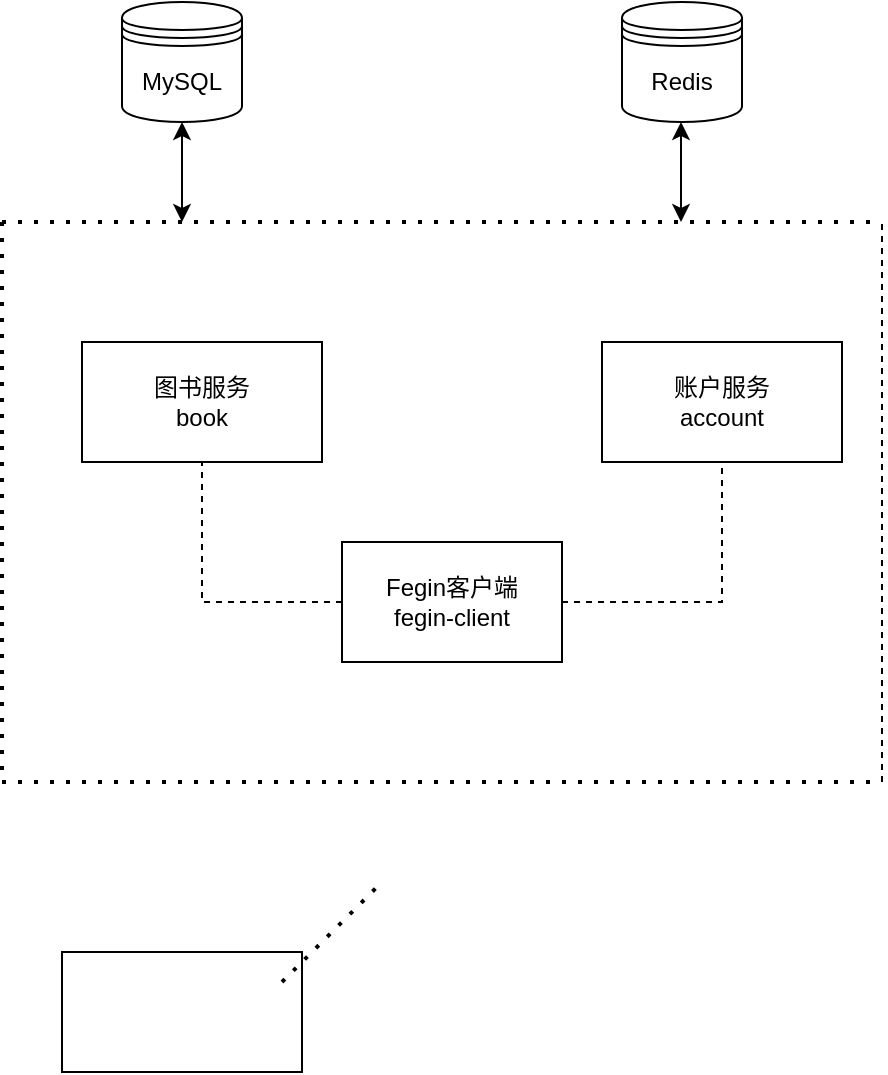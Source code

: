 <mxfile version="21.3.2" type="github">
  <diagram id="prtHgNgQTEPvFCAcTncT" name="Page-1">
    <mxGraphModel dx="611" dy="796" grid="1" gridSize="10" guides="1" tooltips="1" connect="1" arrows="1" fold="1" page="1" pageScale="1" pageWidth="827" pageHeight="1169" math="0" shadow="0">
      <root>
        <mxCell id="0" />
        <mxCell id="1" parent="0" />
        <mxCell id="W1CnCfXpH14r4FqVQnyT-1" value="图书服务&lt;br&gt;book" style="rounded=0;whiteSpace=wrap;html=1;" vertex="1" parent="1">
          <mxGeometry x="160" y="220" width="120" height="60" as="geometry" />
        </mxCell>
        <mxCell id="W1CnCfXpH14r4FqVQnyT-2" value="账户服务&lt;br&gt;account" style="rounded=0;whiteSpace=wrap;html=1;" vertex="1" parent="1">
          <mxGeometry x="420" y="220" width="120" height="60" as="geometry" />
        </mxCell>
        <mxCell id="W1CnCfXpH14r4FqVQnyT-3" value="Fegin客户端&lt;br&gt;fegin-client" style="rounded=0;whiteSpace=wrap;html=1;" vertex="1" parent="1">
          <mxGeometry x="290" y="320" width="110" height="60" as="geometry" />
        </mxCell>
        <mxCell id="W1CnCfXpH14r4FqVQnyT-5" value="" style="endArrow=none;dashed=1;html=1;rounded=0;entryX=0.5;entryY=1;entryDx=0;entryDy=0;" edge="1" parent="1" target="W1CnCfXpH14r4FqVQnyT-1">
          <mxGeometry width="50" height="50" relative="1" as="geometry">
            <mxPoint x="290" y="350" as="sourcePoint" />
            <mxPoint x="170" y="290" as="targetPoint" />
            <Array as="points">
              <mxPoint x="290" y="350" />
              <mxPoint x="220" y="350" />
            </Array>
          </mxGeometry>
        </mxCell>
        <mxCell id="W1CnCfXpH14r4FqVQnyT-6" value="" style="endArrow=none;dashed=1;html=1;rounded=0;entryX=0.5;entryY=1;entryDx=0;entryDy=0;exitX=1;exitY=0.5;exitDx=0;exitDy=0;" edge="1" parent="1" source="W1CnCfXpH14r4FqVQnyT-3" target="W1CnCfXpH14r4FqVQnyT-2">
          <mxGeometry width="50" height="50" relative="1" as="geometry">
            <mxPoint x="410" y="360" as="sourcePoint" />
            <mxPoint x="468" y="280" as="targetPoint" />
            <Array as="points">
              <mxPoint x="480" y="350" />
              <mxPoint x="480" y="290" />
            </Array>
          </mxGeometry>
        </mxCell>
        <mxCell id="W1CnCfXpH14r4FqVQnyT-7" value="" style="rounded=0;whiteSpace=wrap;html=1;" vertex="1" parent="1">
          <mxGeometry x="150" y="525" width="120" height="60" as="geometry" />
        </mxCell>
        <mxCell id="W1CnCfXpH14r4FqVQnyT-8" value="MySQL" style="shape=datastore;whiteSpace=wrap;html=1;" vertex="1" parent="1">
          <mxGeometry x="180" y="50" width="60" height="60" as="geometry" />
        </mxCell>
        <mxCell id="W1CnCfXpH14r4FqVQnyT-9" value="Redis" style="shape=datastore;whiteSpace=wrap;html=1;" vertex="1" parent="1">
          <mxGeometry x="430" y="50" width="60" height="60" as="geometry" />
        </mxCell>
        <mxCell id="W1CnCfXpH14r4FqVQnyT-11" value="" style="endArrow=none;dashed=1;html=1;dashPattern=1 3;strokeWidth=2;rounded=0;" edge="1" parent="1">
          <mxGeometry width="50" height="50" relative="1" as="geometry">
            <mxPoint x="260" y="540" as="sourcePoint" />
            <mxPoint x="310" y="490" as="targetPoint" />
          </mxGeometry>
        </mxCell>
        <mxCell id="W1CnCfXpH14r4FqVQnyT-12" value="" style="endArrow=none;dashed=1;html=1;dashPattern=1 3;strokeWidth=2;rounded=0;" edge="1" parent="1">
          <mxGeometry width="50" height="50" relative="1" as="geometry">
            <mxPoint x="120" y="160" as="sourcePoint" />
            <mxPoint x="560" y="160" as="targetPoint" />
          </mxGeometry>
        </mxCell>
        <mxCell id="W1CnCfXpH14r4FqVQnyT-13" value="" style="endArrow=none;dashed=1;html=1;dashPattern=1 3;strokeWidth=2;rounded=0;" edge="1" parent="1">
          <mxGeometry width="50" height="50" relative="1" as="geometry">
            <mxPoint x="120" y="160" as="sourcePoint" />
            <mxPoint x="120" y="440" as="targetPoint" />
            <Array as="points" />
          </mxGeometry>
        </mxCell>
        <mxCell id="W1CnCfXpH14r4FqVQnyT-14" value="" style="endArrow=none;dashed=1;html=1;dashPattern=1 3;strokeWidth=2;rounded=0;" edge="1" parent="1">
          <mxGeometry width="50" height="50" relative="1" as="geometry">
            <mxPoint x="120" y="440" as="sourcePoint" />
            <mxPoint x="560" y="440" as="targetPoint" />
            <Array as="points">
              <mxPoint x="360" y="440" />
            </Array>
          </mxGeometry>
        </mxCell>
        <mxCell id="W1CnCfXpH14r4FqVQnyT-15" value="" style="endArrow=none;dashed=1;html=1;rounded=0;" edge="1" parent="1">
          <mxGeometry width="50" height="50" relative="1" as="geometry">
            <mxPoint x="560" y="440" as="sourcePoint" />
            <mxPoint x="560" y="160" as="targetPoint" />
          </mxGeometry>
        </mxCell>
        <mxCell id="W1CnCfXpH14r4FqVQnyT-16" value="" style="endArrow=classic;startArrow=classic;html=1;rounded=0;entryX=0.5;entryY=1;entryDx=0;entryDy=0;" edge="1" parent="1" target="W1CnCfXpH14r4FqVQnyT-8">
          <mxGeometry width="50" height="50" relative="1" as="geometry">
            <mxPoint x="210" y="160" as="sourcePoint" />
            <mxPoint x="430" y="240" as="targetPoint" />
            <Array as="points" />
          </mxGeometry>
        </mxCell>
        <mxCell id="W1CnCfXpH14r4FqVQnyT-17" value="" style="endArrow=classic;startArrow=classic;html=1;rounded=0;entryX=0.5;entryY=1;entryDx=0;entryDy=0;" edge="1" parent="1">
          <mxGeometry width="50" height="50" relative="1" as="geometry">
            <mxPoint x="459.5" y="160" as="sourcePoint" />
            <mxPoint x="459.5" y="110" as="targetPoint" />
            <Array as="points" />
          </mxGeometry>
        </mxCell>
      </root>
    </mxGraphModel>
  </diagram>
</mxfile>
